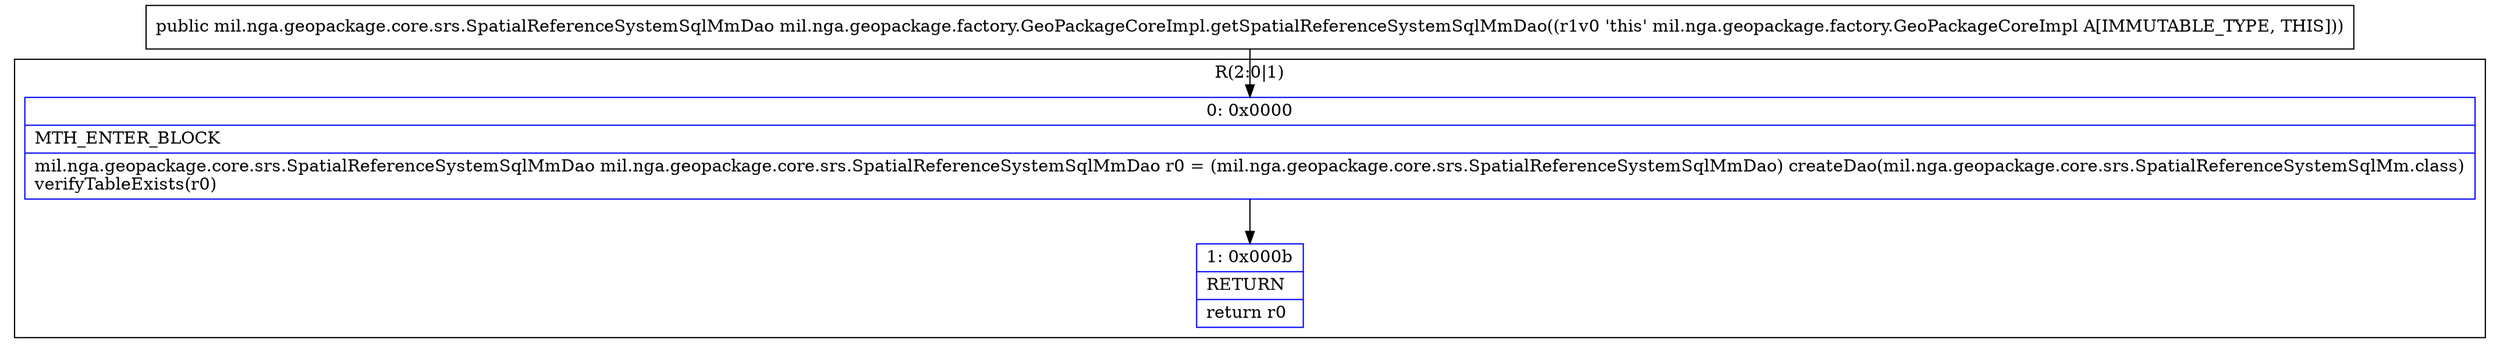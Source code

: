digraph "CFG formil.nga.geopackage.factory.GeoPackageCoreImpl.getSpatialReferenceSystemSqlMmDao()Lmil\/nga\/geopackage\/core\/srs\/SpatialReferenceSystemSqlMmDao;" {
subgraph cluster_Region_1583870134 {
label = "R(2:0|1)";
node [shape=record,color=blue];
Node_0 [shape=record,label="{0\:\ 0x0000|MTH_ENTER_BLOCK\l|mil.nga.geopackage.core.srs.SpatialReferenceSystemSqlMmDao mil.nga.geopackage.core.srs.SpatialReferenceSystemSqlMmDao r0 = (mil.nga.geopackage.core.srs.SpatialReferenceSystemSqlMmDao) createDao(mil.nga.geopackage.core.srs.SpatialReferenceSystemSqlMm.class)\lverifyTableExists(r0)\l}"];
Node_1 [shape=record,label="{1\:\ 0x000b|RETURN\l|return r0\l}"];
}
MethodNode[shape=record,label="{public mil.nga.geopackage.core.srs.SpatialReferenceSystemSqlMmDao mil.nga.geopackage.factory.GeoPackageCoreImpl.getSpatialReferenceSystemSqlMmDao((r1v0 'this' mil.nga.geopackage.factory.GeoPackageCoreImpl A[IMMUTABLE_TYPE, THIS])) }"];
MethodNode -> Node_0;
Node_0 -> Node_1;
}

